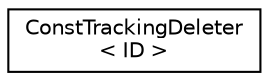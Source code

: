 digraph "Graphical Class Hierarchy"
{
  edge [fontname="Helvetica",fontsize="10",labelfontname="Helvetica",labelfontsize="10"];
  node [fontname="Helvetica",fontsize="10",shape=record];
  rankdir="LR";
  Node0 [label="ConstTrackingDeleter\l\< ID \>",height=0.2,width=0.4,color="black", fillcolor="white", style="filled",URL="$struct_const_tracking_deleter.html"];
}
